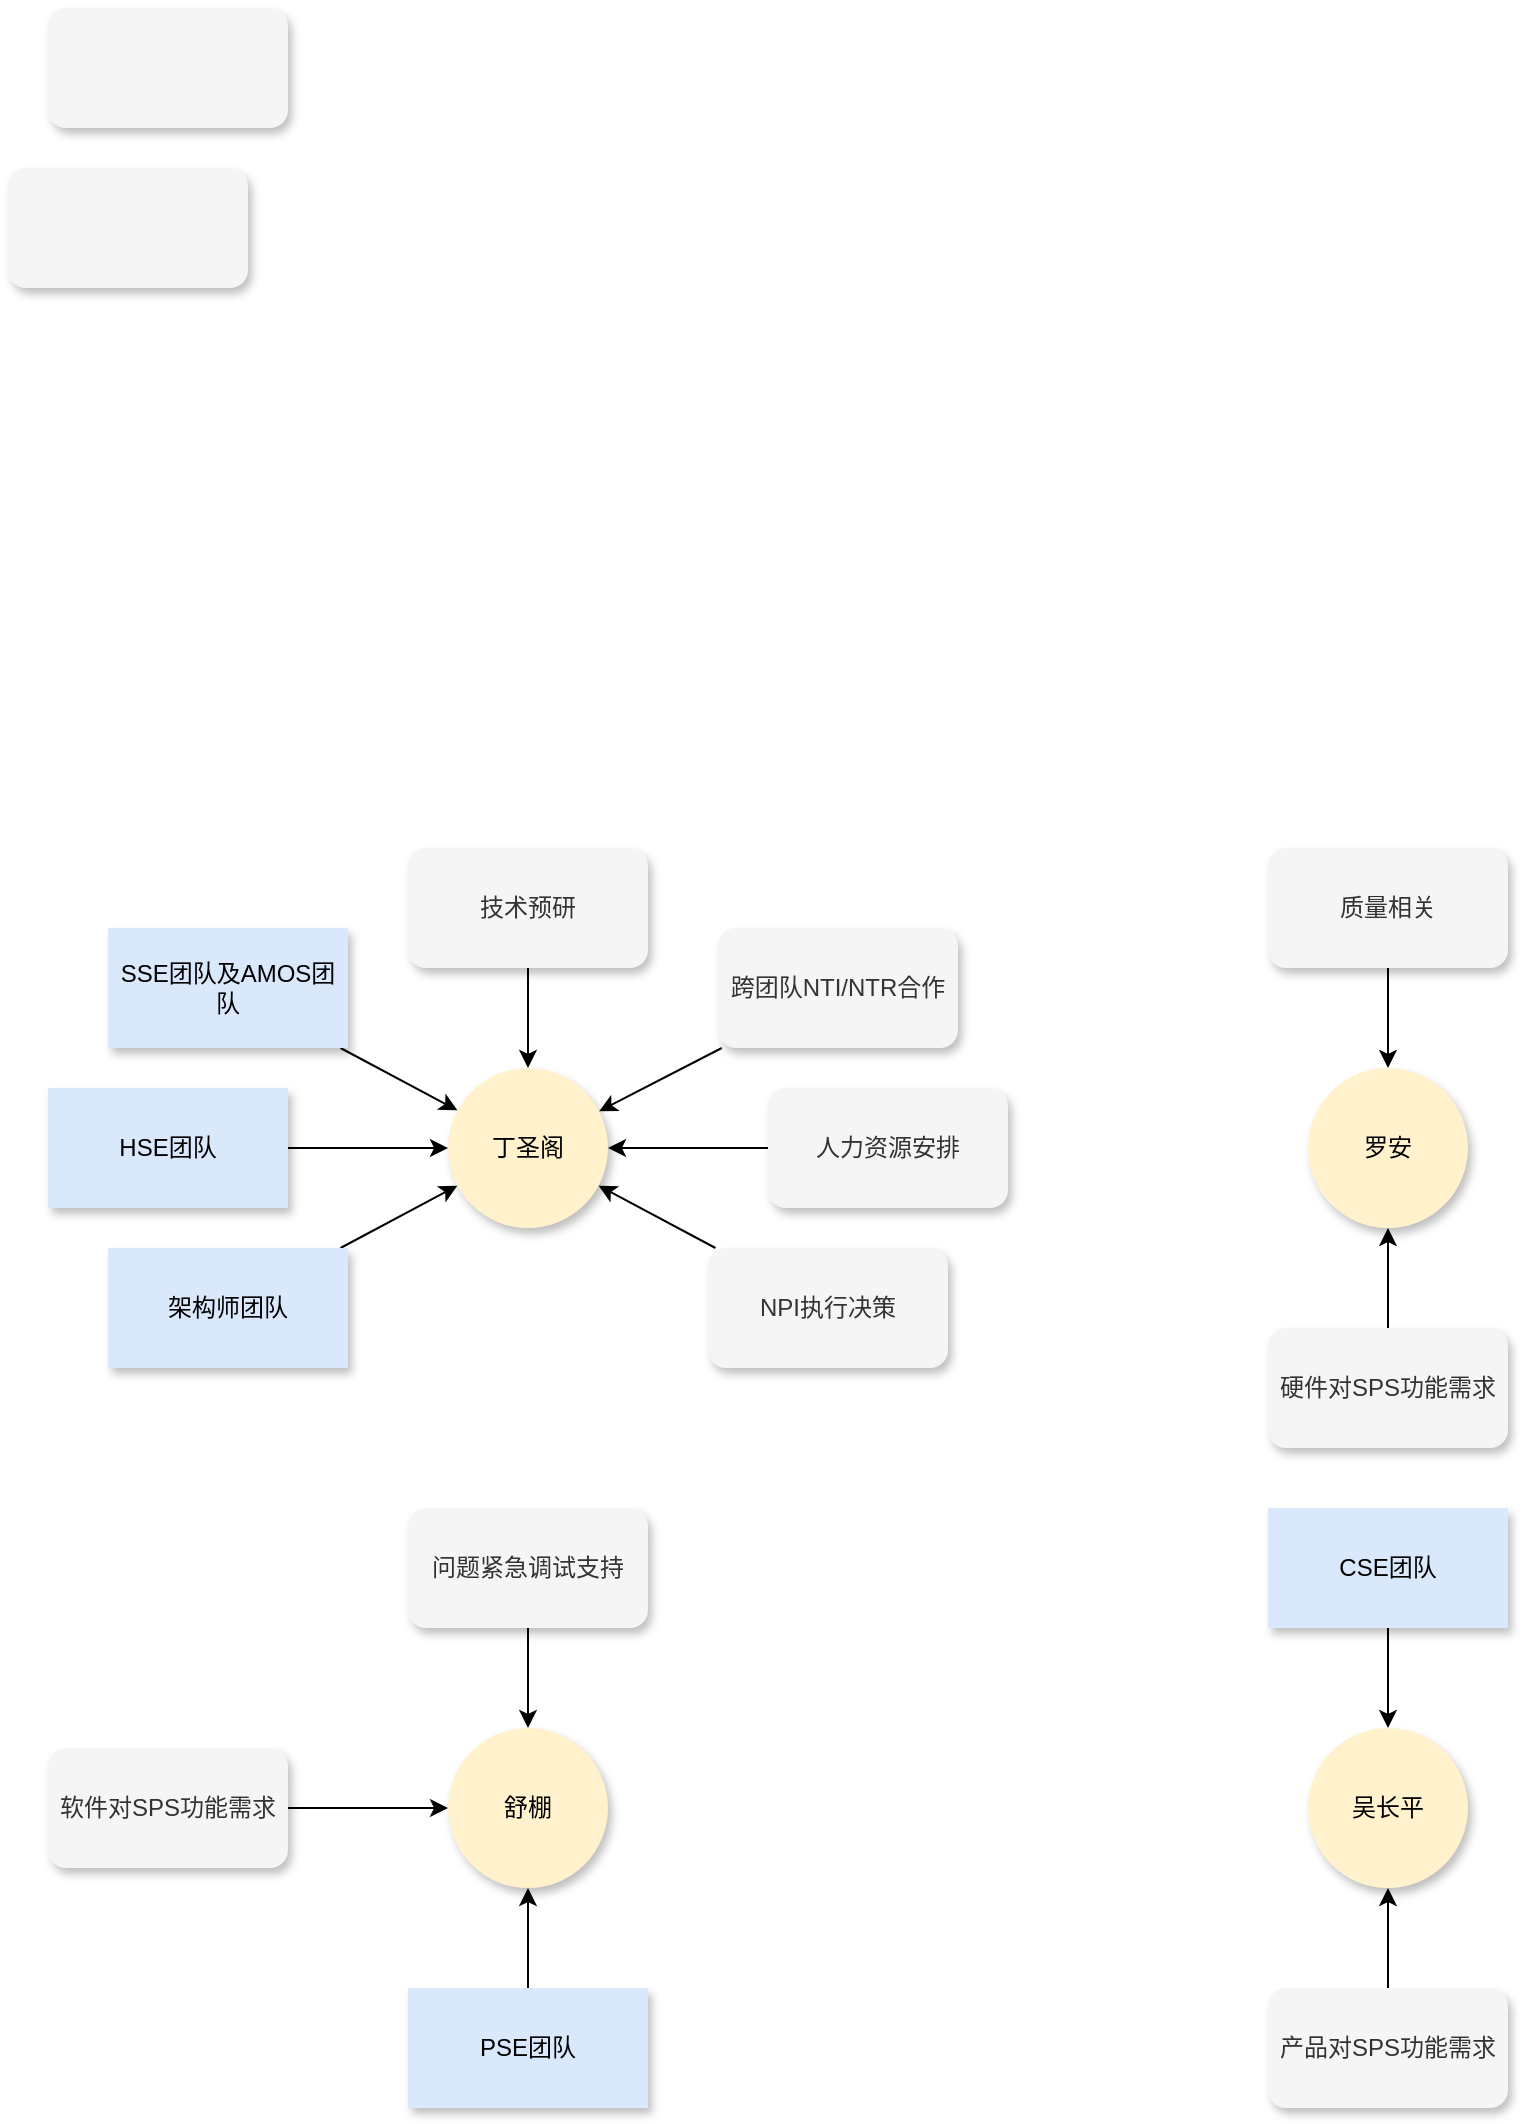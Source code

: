 <mxfile version="14.5.3" type="github">
  <diagram id="JyYF5JdYcZ_D7zoRh5Ry" name="Page-1">
    <mxGraphModel dx="2031" dy="677" grid="1" gridSize="10" guides="1" tooltips="1" connect="1" arrows="1" fold="1" page="1" pageScale="1" pageWidth="850" pageHeight="1100" math="0" shadow="0">
      <root>
        <mxCell id="0" />
        <mxCell id="1" parent="0" />
        <mxCell id="3CB8qozqZjZjH3ISDlrA-1" value="丁圣阁" style="ellipse;whiteSpace=wrap;html=1;aspect=fixed;shadow=1;labelBackgroundColor=none;fillColor=#fff2cc;align=center;strokeColor=none;" vertex="1" parent="1">
          <mxGeometry x="170" y="700" width="80" height="80" as="geometry" />
        </mxCell>
        <mxCell id="3CB8qozqZjZjH3ISDlrA-35" style="edgeStyle=none;rounded=0;orthogonalLoop=1;jettySize=auto;html=1;" edge="1" parent="1" source="3CB8qozqZjZjH3ISDlrA-2" target="3CB8qozqZjZjH3ISDlrA-1">
          <mxGeometry relative="1" as="geometry" />
        </mxCell>
        <mxCell id="3CB8qozqZjZjH3ISDlrA-2" value="人力资源安排" style="rounded=1;whiteSpace=wrap;html=1;shadow=1;labelBackgroundColor=none;align=center;fontColor=#333333;fillColor=#f5f5f5;strokeColor=none;" vertex="1" parent="1">
          <mxGeometry x="330" y="710" width="120" height="60" as="geometry" />
        </mxCell>
        <mxCell id="3CB8qozqZjZjH3ISDlrA-33" style="edgeStyle=none;rounded=0;orthogonalLoop=1;jettySize=auto;html=1;" edge="1" parent="1" source="3CB8qozqZjZjH3ISDlrA-3" target="3CB8qozqZjZjH3ISDlrA-1">
          <mxGeometry relative="1" as="geometry" />
        </mxCell>
        <mxCell id="3CB8qozqZjZjH3ISDlrA-3" value="技术预研" style="rounded=1;whiteSpace=wrap;html=1;shadow=1;labelBackgroundColor=none;align=center;fontColor=#333333;fillColor=#f5f5f5;strokeColor=none;" vertex="1" parent="1">
          <mxGeometry x="150" y="590" width="120" height="60" as="geometry" />
        </mxCell>
        <mxCell id="3CB8qozqZjZjH3ISDlrA-34" style="edgeStyle=none;rounded=0;orthogonalLoop=1;jettySize=auto;html=1;" edge="1" parent="1" source="3CB8qozqZjZjH3ISDlrA-4" target="3CB8qozqZjZjH3ISDlrA-1">
          <mxGeometry relative="1" as="geometry" />
        </mxCell>
        <mxCell id="3CB8qozqZjZjH3ISDlrA-4" value="跨团队NTI/NTR合作" style="rounded=1;whiteSpace=wrap;html=1;shadow=1;labelBackgroundColor=none;align=center;fontColor=#333333;fillColor=#f5f5f5;strokeColor=none;" vertex="1" parent="1">
          <mxGeometry x="305" y="630" width="120" height="60" as="geometry" />
        </mxCell>
        <mxCell id="3CB8qozqZjZjH3ISDlrA-32" style="edgeStyle=none;rounded=0;orthogonalLoop=1;jettySize=auto;html=1;" edge="1" parent="1" source="3CB8qozqZjZjH3ISDlrA-6" target="3CB8qozqZjZjH3ISDlrA-21">
          <mxGeometry relative="1" as="geometry" />
        </mxCell>
        <mxCell id="3CB8qozqZjZjH3ISDlrA-6" value="软件对SPS功能需求" style="rounded=1;whiteSpace=wrap;html=1;shadow=1;labelBackgroundColor=none;align=center;fontColor=#333333;fillColor=#f5f5f5;strokeColor=none;" vertex="1" parent="1">
          <mxGeometry x="-30" y="1040" width="120" height="60" as="geometry" />
        </mxCell>
        <mxCell id="3CB8qozqZjZjH3ISDlrA-28" style="edgeStyle=none;rounded=0;orthogonalLoop=1;jettySize=auto;html=1;" edge="1" parent="1" source="3CB8qozqZjZjH3ISDlrA-7" target="3CB8qozqZjZjH3ISDlrA-20">
          <mxGeometry relative="1" as="geometry" />
        </mxCell>
        <mxCell id="3CB8qozqZjZjH3ISDlrA-7" value="产品对SPS功能需求" style="rounded=1;whiteSpace=wrap;html=1;shadow=1;labelBackgroundColor=none;align=center;fontColor=#333333;fillColor=#f5f5f5;strokeColor=none;" vertex="1" parent="1">
          <mxGeometry x="580" y="1160" width="120" height="60" as="geometry" />
        </mxCell>
        <mxCell id="3CB8qozqZjZjH3ISDlrA-29" style="edgeStyle=none;rounded=0;orthogonalLoop=1;jettySize=auto;html=1;" edge="1" parent="1" source="3CB8qozqZjZjH3ISDlrA-8" target="3CB8qozqZjZjH3ISDlrA-22">
          <mxGeometry relative="1" as="geometry" />
        </mxCell>
        <mxCell id="3CB8qozqZjZjH3ISDlrA-8" value="硬件对SPS功能需求" style="rounded=1;whiteSpace=wrap;html=1;shadow=1;labelBackgroundColor=none;align=center;fontColor=#333333;fillColor=#f5f5f5;strokeColor=none;" vertex="1" parent="1">
          <mxGeometry x="580" y="830" width="120" height="60" as="geometry" />
        </mxCell>
        <mxCell id="3CB8qozqZjZjH3ISDlrA-30" style="edgeStyle=none;rounded=0;orthogonalLoop=1;jettySize=auto;html=1;" edge="1" parent="1" source="3CB8qozqZjZjH3ISDlrA-9" target="3CB8qozqZjZjH3ISDlrA-22">
          <mxGeometry relative="1" as="geometry" />
        </mxCell>
        <mxCell id="3CB8qozqZjZjH3ISDlrA-9" value="质量相关" style="rounded=1;whiteSpace=wrap;html=1;shadow=1;labelBackgroundColor=none;align=center;fontColor=#333333;fillColor=#f5f5f5;strokeColor=none;" vertex="1" parent="1">
          <mxGeometry x="580" y="590" width="120" height="60" as="geometry" />
        </mxCell>
        <mxCell id="3CB8qozqZjZjH3ISDlrA-36" style="edgeStyle=none;rounded=0;orthogonalLoop=1;jettySize=auto;html=1;" edge="1" parent="1" source="3CB8qozqZjZjH3ISDlrA-10" target="3CB8qozqZjZjH3ISDlrA-1">
          <mxGeometry relative="1" as="geometry" />
        </mxCell>
        <mxCell id="3CB8qozqZjZjH3ISDlrA-10" value="NPI执行决策" style="rounded=1;whiteSpace=wrap;html=1;shadow=1;labelBackgroundColor=none;align=center;fontColor=#333333;fillColor=#f5f5f5;strokeColor=none;" vertex="1" parent="1">
          <mxGeometry x="300" y="790" width="120" height="60" as="geometry" />
        </mxCell>
        <mxCell id="3CB8qozqZjZjH3ISDlrA-11" value="" style="rounded=1;whiteSpace=wrap;html=1;shadow=1;labelBackgroundColor=none;align=center;fontColor=#333333;fillColor=#f5f5f5;strokeColor=none;" vertex="1" parent="1">
          <mxGeometry x="-30" y="170" width="120" height="60" as="geometry" />
        </mxCell>
        <mxCell id="3CB8qozqZjZjH3ISDlrA-13" value="" style="rounded=1;whiteSpace=wrap;html=1;shadow=1;labelBackgroundColor=none;align=center;fontColor=#333333;fillColor=#f5f5f5;strokeColor=none;" vertex="1" parent="1">
          <mxGeometry x="-50" y="250" width="120" height="60" as="geometry" />
        </mxCell>
        <mxCell id="3CB8qozqZjZjH3ISDlrA-31" style="edgeStyle=none;rounded=0;orthogonalLoop=1;jettySize=auto;html=1;" edge="1" parent="1" source="3CB8qozqZjZjH3ISDlrA-14" target="3CB8qozqZjZjH3ISDlrA-21">
          <mxGeometry relative="1" as="geometry" />
        </mxCell>
        <mxCell id="3CB8qozqZjZjH3ISDlrA-14" value="问题紧急调试支持" style="rounded=1;whiteSpace=wrap;html=1;shadow=1;labelBackgroundColor=none;align=center;fontColor=#333333;fillColor=#f5f5f5;strokeColor=none;" vertex="1" parent="1">
          <mxGeometry x="150" y="920" width="120" height="60" as="geometry" />
        </mxCell>
        <mxCell id="3CB8qozqZjZjH3ISDlrA-23" style="edgeStyle=none;rounded=0;orthogonalLoop=1;jettySize=auto;html=1;" edge="1" parent="1" source="3CB8qozqZjZjH3ISDlrA-15" target="3CB8qozqZjZjH3ISDlrA-20">
          <mxGeometry relative="1" as="geometry" />
        </mxCell>
        <mxCell id="3CB8qozqZjZjH3ISDlrA-15" value="CSE团队" style="rounded=0;whiteSpace=wrap;html=1;shadow=1;labelBackgroundColor=none;fillColor=#dae8fc;align=center;strokeColor=none;" vertex="1" parent="1">
          <mxGeometry x="580" y="920" width="120" height="60" as="geometry" />
        </mxCell>
        <mxCell id="3CB8qozqZjZjH3ISDlrA-24" style="edgeStyle=none;rounded=0;orthogonalLoop=1;jettySize=auto;html=1;" edge="1" parent="1" source="3CB8qozqZjZjH3ISDlrA-16" target="3CB8qozqZjZjH3ISDlrA-1">
          <mxGeometry relative="1" as="geometry" />
        </mxCell>
        <mxCell id="3CB8qozqZjZjH3ISDlrA-16" value="SSE团队及AMOS团队" style="rounded=0;whiteSpace=wrap;html=1;shadow=1;labelBackgroundColor=none;fillColor=#dae8fc;align=center;strokeColor=none;" vertex="1" parent="1">
          <mxGeometry y="630" width="120" height="60" as="geometry" />
        </mxCell>
        <mxCell id="3CB8qozqZjZjH3ISDlrA-25" style="edgeStyle=none;rounded=0;orthogonalLoop=1;jettySize=auto;html=1;" edge="1" parent="1" source="3CB8qozqZjZjH3ISDlrA-17" target="3CB8qozqZjZjH3ISDlrA-1">
          <mxGeometry relative="1" as="geometry" />
        </mxCell>
        <mxCell id="3CB8qozqZjZjH3ISDlrA-17" value="HSE团队" style="rounded=0;whiteSpace=wrap;html=1;shadow=1;labelBackgroundColor=none;fillColor=#dae8fc;align=center;strokeColor=none;" vertex="1" parent="1">
          <mxGeometry x="-30" y="710" width="120" height="60" as="geometry" />
        </mxCell>
        <mxCell id="3CB8qozqZjZjH3ISDlrA-27" style="edgeStyle=none;rounded=0;orthogonalLoop=1;jettySize=auto;html=1;" edge="1" parent="1" source="3CB8qozqZjZjH3ISDlrA-18" target="3CB8qozqZjZjH3ISDlrA-21">
          <mxGeometry relative="1" as="geometry" />
        </mxCell>
        <mxCell id="3CB8qozqZjZjH3ISDlrA-18" value="PSE团队" style="rounded=0;whiteSpace=wrap;html=1;shadow=1;labelBackgroundColor=none;fillColor=#dae8fc;align=center;strokeColor=none;" vertex="1" parent="1">
          <mxGeometry x="150" y="1160" width="120" height="60" as="geometry" />
        </mxCell>
        <mxCell id="3CB8qozqZjZjH3ISDlrA-26" style="edgeStyle=none;rounded=0;orthogonalLoop=1;jettySize=auto;html=1;" edge="1" parent="1" source="3CB8qozqZjZjH3ISDlrA-19" target="3CB8qozqZjZjH3ISDlrA-1">
          <mxGeometry relative="1" as="geometry" />
        </mxCell>
        <mxCell id="3CB8qozqZjZjH3ISDlrA-19" value="架构师团队" style="rounded=0;whiteSpace=wrap;html=1;shadow=1;labelBackgroundColor=none;fillColor=#dae8fc;align=center;strokeColor=none;" vertex="1" parent="1">
          <mxGeometry y="790" width="120" height="60" as="geometry" />
        </mxCell>
        <mxCell id="3CB8qozqZjZjH3ISDlrA-20" value="吴长平" style="ellipse;whiteSpace=wrap;html=1;aspect=fixed;shadow=1;labelBackgroundColor=none;fillColor=#fff2cc;align=center;strokeColor=none;" vertex="1" parent="1">
          <mxGeometry x="600" y="1030" width="80" height="80" as="geometry" />
        </mxCell>
        <mxCell id="3CB8qozqZjZjH3ISDlrA-21" value="舒棚" style="ellipse;whiteSpace=wrap;html=1;aspect=fixed;shadow=1;labelBackgroundColor=none;fillColor=#fff2cc;align=center;strokeColor=none;" vertex="1" parent="1">
          <mxGeometry x="170" y="1030" width="80" height="80" as="geometry" />
        </mxCell>
        <mxCell id="3CB8qozqZjZjH3ISDlrA-22" value="罗安" style="ellipse;whiteSpace=wrap;html=1;aspect=fixed;shadow=1;labelBackgroundColor=none;fillColor=#fff2cc;align=center;strokeColor=none;fontStyle=0" vertex="1" parent="1">
          <mxGeometry x="600" y="700" width="80" height="80" as="geometry" />
        </mxCell>
      </root>
    </mxGraphModel>
  </diagram>
</mxfile>
